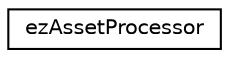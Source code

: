 digraph "Graphical Class Hierarchy"
{
 // LATEX_PDF_SIZE
  edge [fontname="Helvetica",fontsize="10",labelfontname="Helvetica",labelfontsize="10"];
  node [fontname="Helvetica",fontsize="10",shape=record];
  rankdir="LR";
  Node0 [label="ezAssetProcessor",height=0.2,width=0.4,color="black", fillcolor="white", style="filled",URL="$d5/d88/classez_asset_processor.htm",tooltip="Background asset processing is handled by this class. Creates EditorProcessor processes."];
}
